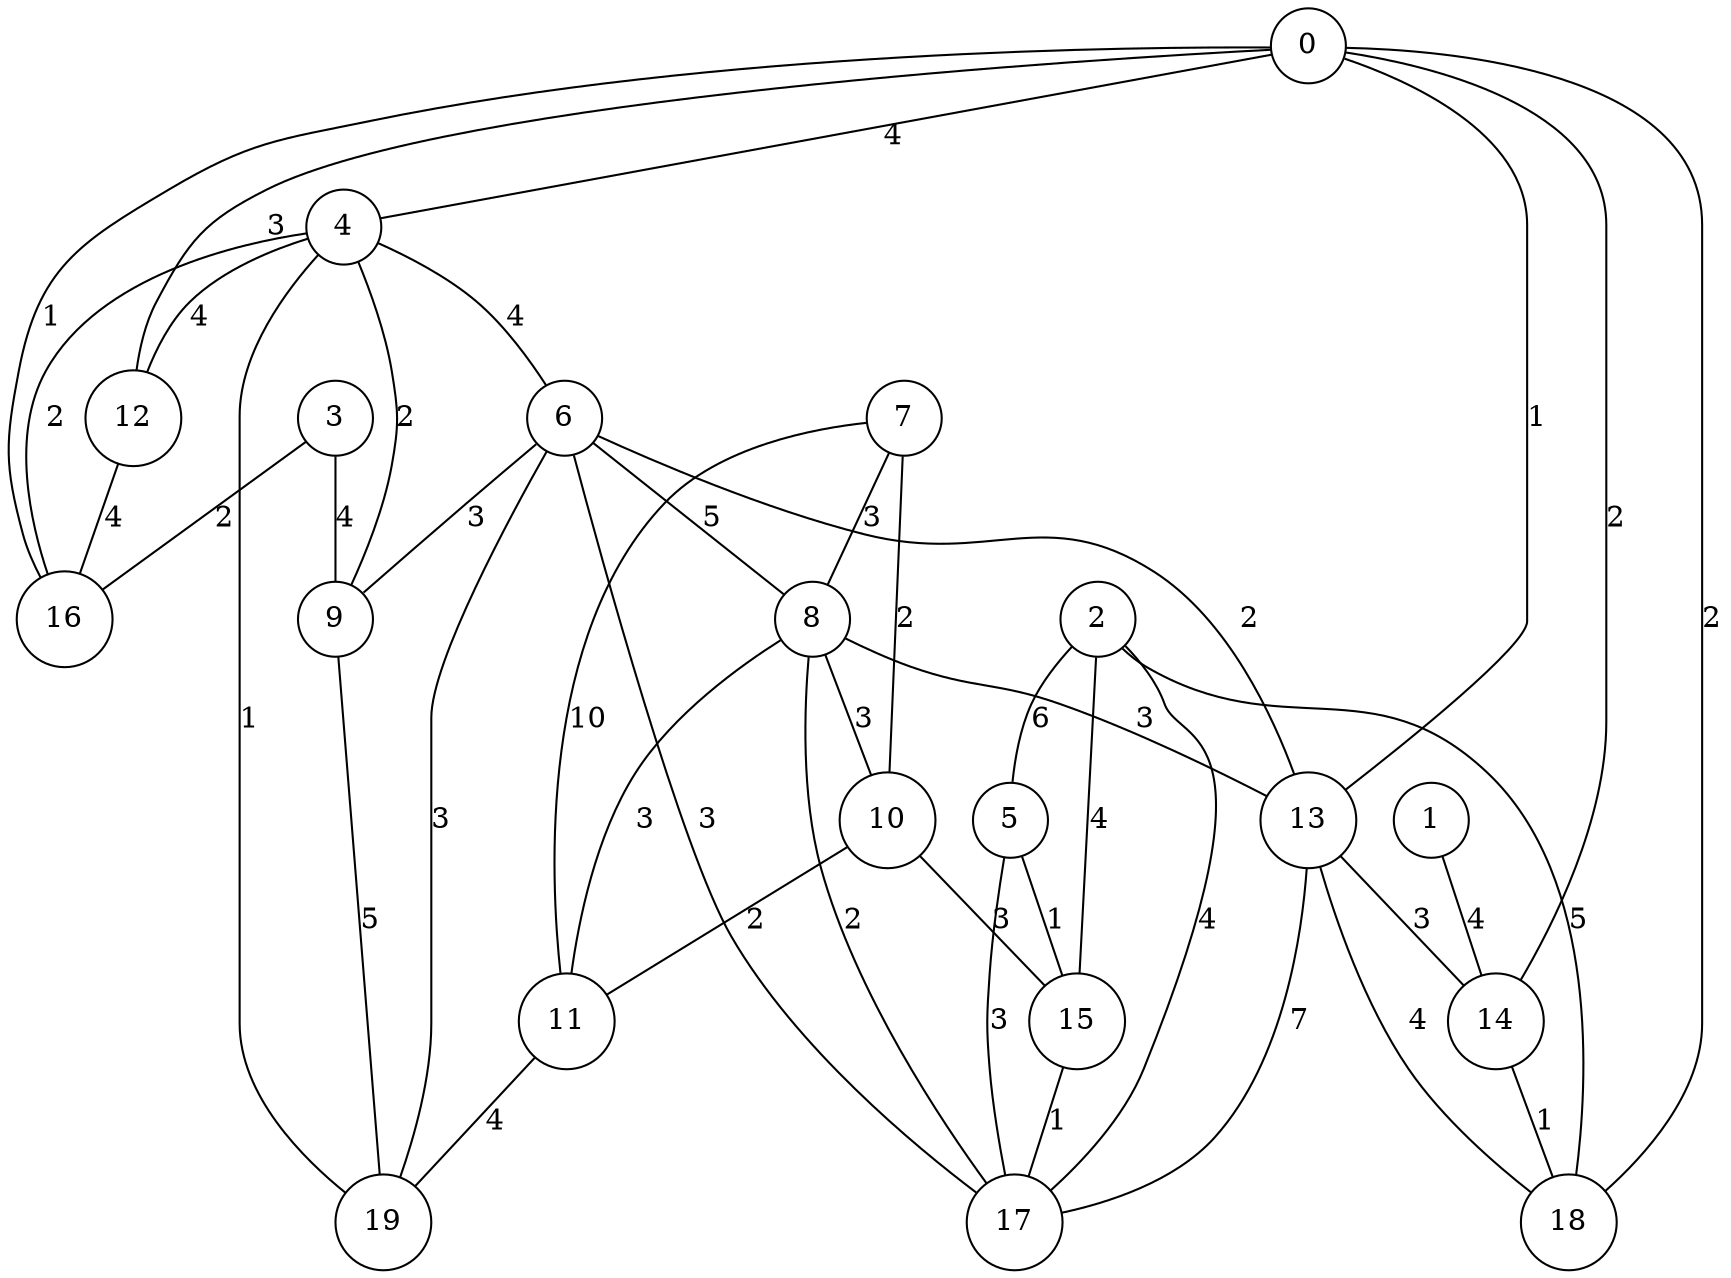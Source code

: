 graph qubit_interaction_graph {
    node [shape=circle];
    0 -- 4 [label=4];
    0 -- 14 [label=2];
    0 -- 12 [label=3];
    0 -- 18 [label=2];
    0 -- 16 [label=1];
    0 -- 13 [label=1];
    1 -- 14 [label=4];
    2 -- 18 [label=5];
    2 -- 5 [label=6];
    2 -- 15 [label=4];
    2 -- 17 [label=4];
    3 -- 9 [label=4];
    3 -- 16 [label=2];
    4 -- 9 [label=2];
    4 -- 12 [label=4];
    4 -- 16 [label=2];
    4 -- 6 [label=4];
    4 -- 19 [label=1];
    5 -- 15 [label=1];
    5 -- 17 [label=3];
    6 -- 8 [label=5];
    6 -- 9 [label=3];
    6 -- 17 [label=3];
    6 -- 19 [label=3];
    6 -- 13 [label=2];
    7 -- 11 [label=10];
    7 -- 8 [label=3];
    7 -- 10 [label=2];
    8 -- 13 [label=3];
    8 -- 11 [label=3];
    8 -- 10 [label=3];
    8 -- 17 [label=2];
    9 -- 19 [label=5];
    10 -- 11 [label=2];
    10 -- 15 [label=3];
    11 -- 19 [label=4];
    12 -- 16 [label=4];
    13 -- 17 [label=7];
    13 -- 18 [label=4];
    13 -- 14 [label=3];
    14 -- 18 [label=1];
    15 -- 17 [label=1];
}